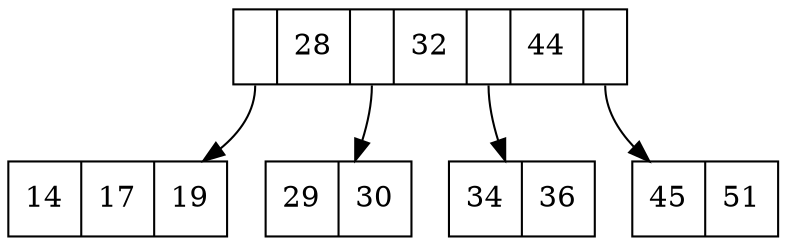 digraph G {
node[shape=record]
		
R0x18fd680[label="<C1>|28|<C2>|32|<C3>|44|<C4>"];
R0x18fcd10[label="14|17|19"];
R0x18fd060[label="29|30"];
R0x18fd280[label="34|36"];
R0x18fcec0[label="45|51"];
		
R0x18fd680:C1->R0x18fcd10;
R0x18fd680:C2->R0x18fd060;
R0x18fd680:C3->R0x18fd280;
R0x18fd680:C4->R0x18fcec0;
}